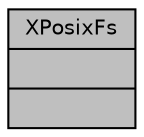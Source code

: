 digraph "XPosixFs"
{
  edge [fontname="Helvetica",fontsize="10",labelfontname="Helvetica",labelfontsize="10"];
  node [fontname="Helvetica",fontsize="10",shape=record];
  Node1 [label="{XPosixFs\n||}",height=0.2,width=0.4,color="black", fillcolor="grey75", style="filled", fontcolor="black"];
}

